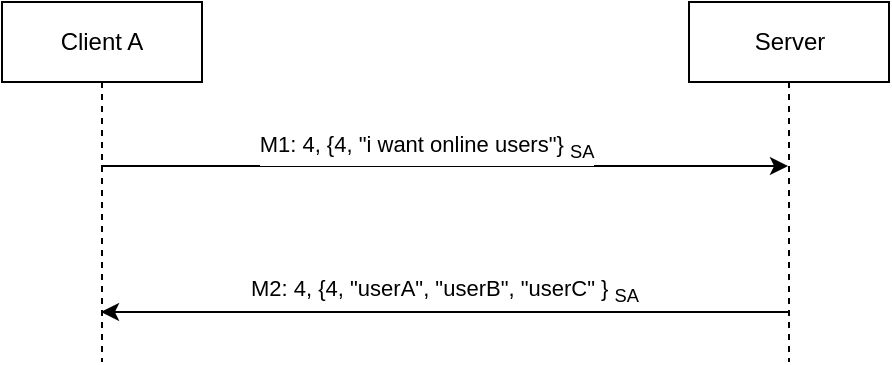 <mxfile version="14.7.7" type="github"><diagram id="6ir-iUJybDonLYdV4ZPh" name="Page-1"><mxGraphModel dx="868" dy="460" grid="1" gridSize="10" guides="1" tooltips="1" connect="1" arrows="1" fold="1" page="1" pageScale="1" pageWidth="827" pageHeight="1169" math="0" shadow="0"><root><mxCell id="0"/><mxCell id="1" parent="0"/><mxCell id="FarxpKgZHKkkfBqwm3aO-5" value="Client A" style="shape=umlLifeline;perimeter=lifelinePerimeter;whiteSpace=wrap;html=1;container=1;collapsible=0;recursiveResize=0;outlineConnect=0;" parent="1" vertex="1"><mxGeometry x="20" y="30" width="100" height="180" as="geometry"/></mxCell><mxCell id="FarxpKgZHKkkfBqwm3aO-7" value="Server" style="shape=umlLifeline;perimeter=lifelinePerimeter;whiteSpace=wrap;html=1;container=1;collapsible=0;recursiveResize=0;outlineConnect=0;" parent="1" vertex="1"><mxGeometry x="363.5" y="30" width="100" height="180" as="geometry"/></mxCell><mxCell id="ew0XSLaMeLpF_alBr4-t-2" value="" style="endArrow=classic;html=1;" parent="1" edge="1"><mxGeometry width="50" height="50" relative="1" as="geometry"><mxPoint x="69.5" y="112" as="sourcePoint"/><mxPoint x="413" y="112" as="targetPoint"/></mxGeometry></mxCell><mxCell id="ew0XSLaMeLpF_alBr4-t-9" value="M1: 4, {4, &quot;i want online users&quot;} &lt;sub&gt;SA&lt;/sub&gt;" style="edgeLabel;html=1;align=center;verticalAlign=middle;resizable=0;points=[];" parent="ew0XSLaMeLpF_alBr4-t-2" vertex="1" connectable="0"><mxGeometry x="-0.06" y="-1" relative="1" as="geometry"><mxPoint x="1" y="-10" as="offset"/></mxGeometry></mxCell><mxCell id="ew0XSLaMeLpF_alBr4-t-4" value="" style="endArrow=classic;html=1;" parent="1" edge="1"><mxGeometry width="50" height="50" relative="1" as="geometry"><mxPoint x="413" y="185" as="sourcePoint"/><mxPoint x="69.5" y="185" as="targetPoint"/></mxGeometry></mxCell><mxCell id="ew0XSLaMeLpF_alBr4-t-13" value="M2: 4, {4, &quot;userA&quot;, &quot;userB&quot;, &quot;userC&quot;&amp;nbsp;}&amp;nbsp;&lt;sub&gt;SA&lt;/sub&gt;" style="edgeLabel;html=1;align=center;verticalAlign=middle;resizable=0;points=[];" parent="ew0XSLaMeLpF_alBr4-t-4" vertex="1" connectable="0"><mxGeometry x="0.183" y="-1" relative="1" as="geometry"><mxPoint x="31" y="-9" as="offset"/></mxGeometry></mxCell></root></mxGraphModel></diagram></mxfile>